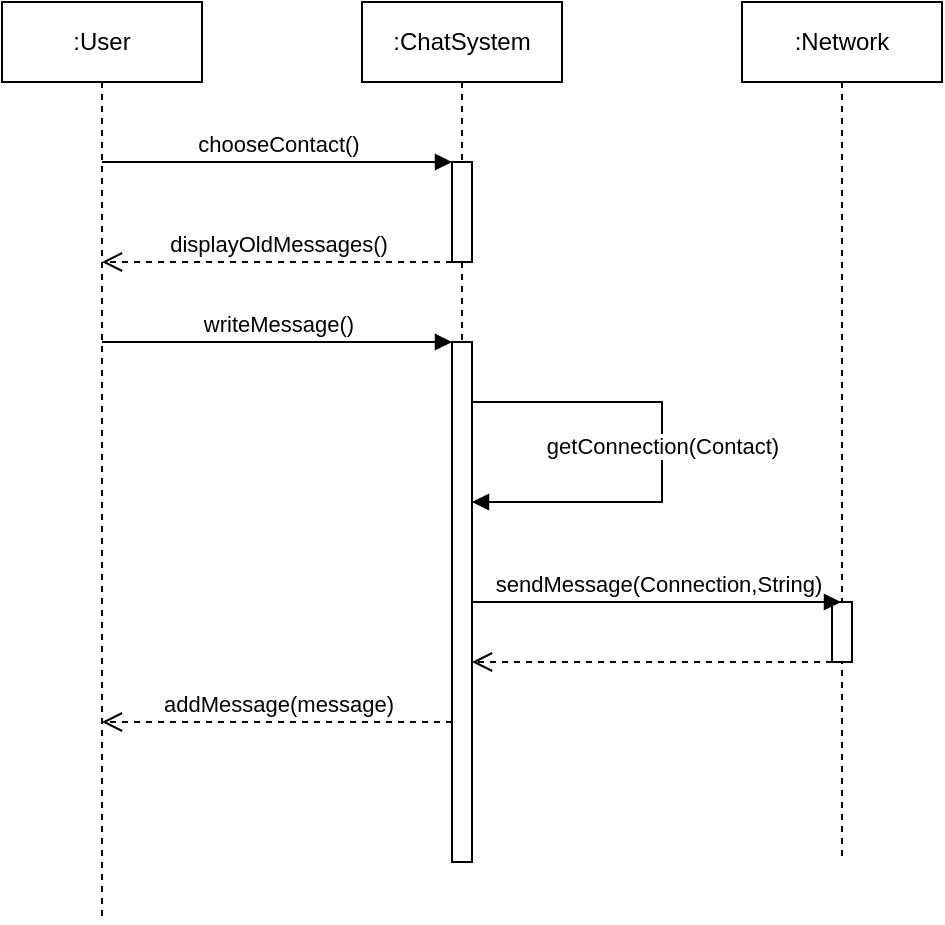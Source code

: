 <mxfile version="22.1.5" type="github">
  <diagram name="Page-1" id="2YBvvXClWsGukQMizWep">
    <mxGraphModel dx="1434" dy="732" grid="1" gridSize="10" guides="1" tooltips="1" connect="1" arrows="1" fold="1" page="1" pageScale="1" pageWidth="850" pageHeight="1100" math="0" shadow="0">
      <root>
        <mxCell id="0" />
        <mxCell id="1" parent="0" />
        <mxCell id="aM9ryv3xv72pqoxQDRHE-1" value=":User" style="shape=umlLifeline;perimeter=lifelinePerimeter;whiteSpace=wrap;html=1;container=0;dropTarget=0;collapsible=0;recursiveResize=0;outlineConnect=0;portConstraint=eastwest;newEdgeStyle={&quot;edgeStyle&quot;:&quot;elbowEdgeStyle&quot;,&quot;elbow&quot;:&quot;vertical&quot;,&quot;curved&quot;:0,&quot;rounded&quot;:0};" parent="1" vertex="1">
          <mxGeometry x="40" y="40" width="100" height="460" as="geometry" />
        </mxCell>
        <mxCell id="aM9ryv3xv72pqoxQDRHE-5" value=":ChatSystem" style="shape=umlLifeline;perimeter=lifelinePerimeter;whiteSpace=wrap;html=1;container=0;dropTarget=0;collapsible=0;recursiveResize=0;outlineConnect=0;portConstraint=eastwest;newEdgeStyle={&quot;edgeStyle&quot;:&quot;elbowEdgeStyle&quot;,&quot;elbow&quot;:&quot;vertical&quot;,&quot;curved&quot;:0,&quot;rounded&quot;:0};" parent="1" vertex="1">
          <mxGeometry x="220" y="40" width="100" height="430" as="geometry" />
        </mxCell>
        <mxCell id="aM9ryv3xv72pqoxQDRHE-6" value="" style="html=1;points=[];perimeter=orthogonalPerimeter;outlineConnect=0;targetShapes=umlLifeline;portConstraint=eastwest;newEdgeStyle={&quot;edgeStyle&quot;:&quot;elbowEdgeStyle&quot;,&quot;elbow&quot;:&quot;vertical&quot;,&quot;curved&quot;:0,&quot;rounded&quot;:0};" parent="aM9ryv3xv72pqoxQDRHE-5" vertex="1">
          <mxGeometry x="45" y="80" width="10" height="50" as="geometry" />
        </mxCell>
        <mxCell id="fpML9hD4aqezKX_3tMCb-4" value="" style="html=1;points=[];perimeter=orthogonalPerimeter;outlineConnect=0;targetShapes=umlLifeline;portConstraint=eastwest;newEdgeStyle={&quot;edgeStyle&quot;:&quot;elbowEdgeStyle&quot;,&quot;elbow&quot;:&quot;vertical&quot;,&quot;curved&quot;:0,&quot;rounded&quot;:0};" vertex="1" parent="aM9ryv3xv72pqoxQDRHE-5">
          <mxGeometry x="45" y="170" width="10" height="260" as="geometry" />
        </mxCell>
        <mxCell id="aM9ryv3xv72pqoxQDRHE-7" value="chooseContact()" style="html=1;verticalAlign=bottom;endArrow=block;edgeStyle=elbowEdgeStyle;elbow=vertical;curved=0;rounded=0;" parent="1" source="aM9ryv3xv72pqoxQDRHE-1" target="aM9ryv3xv72pqoxQDRHE-6" edge="1">
          <mxGeometry relative="1" as="geometry">
            <mxPoint x="95" y="120" as="sourcePoint" />
            <Array as="points">
              <mxPoint x="180" y="120" />
            </Array>
          </mxGeometry>
        </mxCell>
        <mxCell id="aM9ryv3xv72pqoxQDRHE-8" value="displayOldMessages()" style="html=1;verticalAlign=bottom;endArrow=open;dashed=1;endSize=8;edgeStyle=elbowEdgeStyle;elbow=horizontal;curved=0;rounded=0;" parent="1" target="aM9ryv3xv72pqoxQDRHE-1" edge="1">
          <mxGeometry relative="1" as="geometry">
            <mxPoint x="95" y="170" as="targetPoint" />
            <Array as="points">
              <mxPoint x="190" y="170" />
            </Array>
            <mxPoint x="265" y="170" as="sourcePoint" />
          </mxGeometry>
        </mxCell>
        <mxCell id="fpML9hD4aqezKX_3tMCb-2" value="writeMessage()" style="html=1;verticalAlign=bottom;endArrow=block;edgeStyle=elbowEdgeStyle;elbow=vertical;curved=0;rounded=0;" edge="1" parent="1">
          <mxGeometry relative="1" as="geometry">
            <mxPoint x="90" y="210" as="sourcePoint" />
            <Array as="points">
              <mxPoint x="180" y="210" />
            </Array>
            <mxPoint x="265" y="210" as="targetPoint" />
          </mxGeometry>
        </mxCell>
        <mxCell id="fpML9hD4aqezKX_3tMCb-3" value="addMessage(message)" style="html=1;verticalAlign=bottom;endArrow=open;dashed=1;endSize=8;edgeStyle=elbowEdgeStyle;elbow=vertical;curved=0;rounded=0;" edge="1" parent="1">
          <mxGeometry relative="1" as="geometry">
            <mxPoint x="90" y="400" as="targetPoint" />
            <Array as="points">
              <mxPoint x="190" y="400" />
            </Array>
            <mxPoint x="265" y="400" as="sourcePoint" />
          </mxGeometry>
        </mxCell>
        <mxCell id="fpML9hD4aqezKX_3tMCb-5" value=":Network" style="shape=umlLifeline;perimeter=lifelinePerimeter;whiteSpace=wrap;html=1;container=0;dropTarget=0;collapsible=0;recursiveResize=0;outlineConnect=0;portConstraint=eastwest;newEdgeStyle={&quot;edgeStyle&quot;:&quot;elbowEdgeStyle&quot;,&quot;elbow&quot;:&quot;vertical&quot;,&quot;curved&quot;:0,&quot;rounded&quot;:0};" vertex="1" parent="1">
          <mxGeometry x="410" y="40" width="100" height="430" as="geometry" />
        </mxCell>
        <mxCell id="fpML9hD4aqezKX_3tMCb-7" value="" style="html=1;points=[];perimeter=orthogonalPerimeter;outlineConnect=0;targetShapes=umlLifeline;portConstraint=eastwest;newEdgeStyle={&quot;edgeStyle&quot;:&quot;elbowEdgeStyle&quot;,&quot;elbow&quot;:&quot;vertical&quot;,&quot;curved&quot;:0,&quot;rounded&quot;:0};" vertex="1" parent="fpML9hD4aqezKX_3tMCb-5">
          <mxGeometry x="45" y="300" width="10" height="30" as="geometry" />
        </mxCell>
        <mxCell id="fpML9hD4aqezKX_3tMCb-8" value="getConnection(Contact)" style="html=1;verticalAlign=bottom;endArrow=block;edgeStyle=elbowEdgeStyle;elbow=horizontal;curved=0;rounded=0;" edge="1" parent="1">
          <mxGeometry x="0.045" relative="1" as="geometry">
            <mxPoint x="275" y="240" as="sourcePoint" />
            <Array as="points">
              <mxPoint x="370" y="230" />
            </Array>
            <mxPoint x="275" y="290" as="targetPoint" />
            <mxPoint as="offset" />
          </mxGeometry>
        </mxCell>
        <mxCell id="fpML9hD4aqezKX_3tMCb-13" value="sendMessage(Connection,String)" style="html=1;verticalAlign=bottom;endArrow=block;edgeStyle=elbowEdgeStyle;elbow=vertical;curved=0;rounded=0;" edge="1" parent="1" source="fpML9hD4aqezKX_3tMCb-4" target="fpML9hD4aqezKX_3tMCb-5">
          <mxGeometry relative="1" as="geometry">
            <mxPoint x="280" y="340" as="sourcePoint" />
            <Array as="points">
              <mxPoint x="370" y="340" />
            </Array>
            <mxPoint x="455" y="340" as="targetPoint" />
          </mxGeometry>
        </mxCell>
        <mxCell id="fpML9hD4aqezKX_3tMCb-14" value="" style="html=1;verticalAlign=bottom;endArrow=open;dashed=1;endSize=8;edgeStyle=elbowEdgeStyle;elbow=horizontal;curved=0;rounded=0;" edge="1" parent="1" target="fpML9hD4aqezKX_3tMCb-4">
          <mxGeometry relative="1" as="geometry">
            <mxPoint x="280" y="370" as="targetPoint" />
            <Array as="points">
              <mxPoint x="380" y="370" />
            </Array>
            <mxPoint x="455" y="370" as="sourcePoint" />
          </mxGeometry>
        </mxCell>
      </root>
    </mxGraphModel>
  </diagram>
</mxfile>
